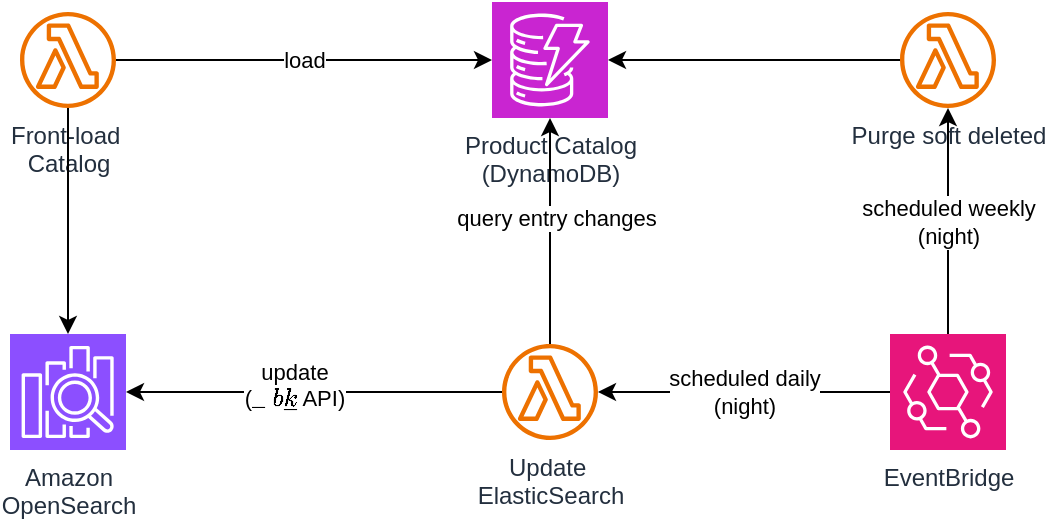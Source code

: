 <mxfile version="26.2.13">
  <diagram name="Page-1" id="lRxQwd0rOlLGwh3QVn5y">
    <mxGraphModel dx="1020" dy="627" grid="1" gridSize="10" guides="1" tooltips="1" connect="1" arrows="1" fold="1" page="1" pageScale="1" pageWidth="827" pageHeight="1169" math="0" shadow="0">
      <root>
        <mxCell id="0" />
        <mxCell id="1" parent="0" />
        <mxCell id="LmUohwAdHmwc-d6qP1Fo-2" value="Front-load&amp;nbsp;&lt;br&gt;Catalog" style="sketch=0;outlineConnect=0;fontColor=#232F3E;gradientColor=none;fillColor=#ED7100;strokeColor=none;dashed=0;verticalLabelPosition=bottom;verticalAlign=top;align=center;html=1;fontSize=12;fontStyle=0;aspect=fixed;pointerEvents=1;shape=mxgraph.aws4.lambda_function;" vertex="1" parent="1">
          <mxGeometry x="195" y="260" width="48" height="48" as="geometry" />
        </mxCell>
        <mxCell id="LmUohwAdHmwc-d6qP1Fo-4" value="Product Catalog&lt;br&gt;(DynamoDB)" style="sketch=0;points=[[0,0,0],[0.25,0,0],[0.5,0,0],[0.75,0,0],[1,0,0],[0,1,0],[0.25,1,0],[0.5,1,0],[0.75,1,0],[1,1,0],[0,0.25,0],[0,0.5,0],[0,0.75,0],[1,0.25,0],[1,0.5,0],[1,0.75,0]];outlineConnect=0;fontColor=#232F3E;fillColor=#C925D1;strokeColor=#ffffff;dashed=0;verticalLabelPosition=bottom;verticalAlign=top;align=center;html=1;fontSize=12;fontStyle=0;aspect=fixed;shape=mxgraph.aws4.resourceIcon;resIcon=mxgraph.aws4.dynamodb;" vertex="1" parent="1">
          <mxGeometry x="431" y="255" width="58" height="58" as="geometry" />
        </mxCell>
        <mxCell id="LmUohwAdHmwc-d6qP1Fo-5" value="EventBridge" style="sketch=0;points=[[0,0,0],[0.25,0,0],[0.5,0,0],[0.75,0,0],[1,0,0],[0,1,0],[0.25,1,0],[0.5,1,0],[0.75,1,0],[1,1,0],[0,0.25,0],[0,0.5,0],[0,0.75,0],[1,0.25,0],[1,0.5,0],[1,0.75,0]];outlineConnect=0;fontColor=#232F3E;fillColor=#E7157B;strokeColor=#ffffff;dashed=0;verticalLabelPosition=bottom;verticalAlign=top;align=center;html=1;fontSize=12;fontStyle=0;aspect=fixed;shape=mxgraph.aws4.resourceIcon;resIcon=mxgraph.aws4.eventbridge;" vertex="1" parent="1">
          <mxGeometry x="630" y="421" width="58" height="58" as="geometry" />
        </mxCell>
        <mxCell id="LmUohwAdHmwc-d6qP1Fo-6" value="scheduled daily &lt;br&gt;(night)" style="endArrow=classic;html=1;rounded=0;" edge="1" parent="1" source="LmUohwAdHmwc-d6qP1Fo-5" target="LmUohwAdHmwc-d6qP1Fo-16">
          <mxGeometry width="50" height="50" relative="1" as="geometry">
            <mxPoint x="390" y="300" as="sourcePoint" />
            <mxPoint x="440" y="250" as="targetPoint" />
          </mxGeometry>
        </mxCell>
        <mxCell id="LmUohwAdHmwc-d6qP1Fo-7" value="" style="endArrow=classic;html=1;rounded=0;entryX=0.5;entryY=1;entryDx=0;entryDy=0;entryPerimeter=0;" edge="1" parent="1" source="LmUohwAdHmwc-d6qP1Fo-16" target="LmUohwAdHmwc-d6qP1Fo-4">
          <mxGeometry width="50" height="50" relative="1" as="geometry">
            <mxPoint x="390" y="300" as="sourcePoint" />
            <mxPoint x="440" y="250" as="targetPoint" />
          </mxGeometry>
        </mxCell>
        <mxCell id="LmUohwAdHmwc-d6qP1Fo-8" value="query entry changes" style="edgeLabel;html=1;align=center;verticalAlign=middle;resizable=0;points=[];" vertex="1" connectable="0" parent="LmUohwAdHmwc-d6qP1Fo-7">
          <mxGeometry x="0.112" y="-3" relative="1" as="geometry">
            <mxPoint as="offset" />
          </mxGeometry>
        </mxCell>
        <mxCell id="LmUohwAdHmwc-d6qP1Fo-9" value="" style="endArrow=classic;html=1;rounded=0;entryX=1;entryY=0.5;entryDx=0;entryDy=0;entryPerimeter=0;" edge="1" parent="1" source="LmUohwAdHmwc-d6qP1Fo-16" target="LmUohwAdHmwc-d6qP1Fo-15">
          <mxGeometry width="50" height="50" relative="1" as="geometry">
            <mxPoint x="253" y="294" as="sourcePoint" />
            <mxPoint x="441" y="294" as="targetPoint" />
          </mxGeometry>
        </mxCell>
        <mxCell id="LmUohwAdHmwc-d6qP1Fo-10" value="update &lt;br&gt;(`_bulk` API)" style="edgeLabel;html=1;align=center;verticalAlign=middle;resizable=0;points=[];" vertex="1" connectable="0" parent="LmUohwAdHmwc-d6qP1Fo-9">
          <mxGeometry x="0.112" y="-3" relative="1" as="geometry">
            <mxPoint as="offset" />
          </mxGeometry>
        </mxCell>
        <mxCell id="LmUohwAdHmwc-d6qP1Fo-11" value="Purge soft&amp;nbsp;&lt;span style=&quot;background-color: transparent; color: light-dark(rgb(35, 47, 62), rgb(189, 199, 212));&quot;&gt;deleted&lt;/span&gt;" style="sketch=0;outlineConnect=0;fontColor=#232F3E;gradientColor=none;fillColor=#ED7100;strokeColor=none;dashed=0;verticalLabelPosition=bottom;verticalAlign=top;align=center;html=1;fontSize=12;fontStyle=0;aspect=fixed;pointerEvents=1;shape=mxgraph.aws4.lambda_function;" vertex="1" parent="1">
          <mxGeometry x="635" y="260" width="48" height="48" as="geometry" />
        </mxCell>
        <mxCell id="LmUohwAdHmwc-d6qP1Fo-12" value="scheduled weekly&lt;br&gt;(night)" style="endArrow=classic;html=1;rounded=0;" edge="1" parent="1" source="LmUohwAdHmwc-d6qP1Fo-5" target="LmUohwAdHmwc-d6qP1Fo-11">
          <mxGeometry width="50" height="50" relative="1" as="geometry">
            <mxPoint x="229" y="188" as="sourcePoint" />
            <mxPoint x="229" y="270" as="targetPoint" />
          </mxGeometry>
        </mxCell>
        <mxCell id="LmUohwAdHmwc-d6qP1Fo-13" value="" style="endArrow=classic;html=1;rounded=0;entryX=1;entryY=0.5;entryDx=0;entryDy=0;entryPerimeter=0;" edge="1" parent="1" source="LmUohwAdHmwc-d6qP1Fo-11" target="LmUohwAdHmwc-d6qP1Fo-4">
          <mxGeometry width="50" height="50" relative="1" as="geometry">
            <mxPoint x="258" y="159" as="sourcePoint" />
            <mxPoint x="441" y="159" as="targetPoint" />
          </mxGeometry>
        </mxCell>
        <mxCell id="LmUohwAdHmwc-d6qP1Fo-15" value="Amazon &lt;br&gt;OpenSearch" style="sketch=0;points=[[0,0,0],[0.25,0,0],[0.5,0,0],[0.75,0,0],[1,0,0],[0,1,0],[0.25,1,0],[0.5,1,0],[0.75,1,0],[1,1,0],[0,0.25,0],[0,0.5,0],[0,0.75,0],[1,0.25,0],[1,0.5,0],[1,0.75,0]];outlineConnect=0;fontColor=#232F3E;fillColor=#8C4FFF;strokeColor=#ffffff;dashed=0;verticalLabelPosition=bottom;verticalAlign=top;align=center;html=1;fontSize=12;fontStyle=0;aspect=fixed;shape=mxgraph.aws4.resourceIcon;resIcon=mxgraph.aws4.elasticsearch_service;" vertex="1" parent="1">
          <mxGeometry x="190" y="421" width="58" height="58" as="geometry" />
        </mxCell>
        <mxCell id="LmUohwAdHmwc-d6qP1Fo-16" value="Update&amp;nbsp;&lt;div&gt;ElasticSearch&lt;/div&gt;" style="sketch=0;outlineConnect=0;fontColor=#232F3E;gradientColor=none;fillColor=#ED7100;strokeColor=none;dashed=0;verticalLabelPosition=bottom;verticalAlign=top;align=center;html=1;fontSize=12;fontStyle=0;aspect=fixed;pointerEvents=1;shape=mxgraph.aws4.lambda_function;" vertex="1" parent="1">
          <mxGeometry x="436" y="426" width="48" height="48" as="geometry" />
        </mxCell>
        <mxCell id="LmUohwAdHmwc-d6qP1Fo-17" style="edgeStyle=orthogonalEdgeStyle;rounded=0;orthogonalLoop=1;jettySize=auto;html=1;entryX=0.5;entryY=0;entryDx=0;entryDy=0;entryPerimeter=0;" edge="1" parent="1" source="LmUohwAdHmwc-d6qP1Fo-2" target="LmUohwAdHmwc-d6qP1Fo-15">
          <mxGeometry relative="1" as="geometry" />
        </mxCell>
        <mxCell id="LmUohwAdHmwc-d6qP1Fo-18" value="load" style="edgeStyle=orthogonalEdgeStyle;rounded=0;orthogonalLoop=1;jettySize=auto;html=1;entryX=0;entryY=0.5;entryDx=0;entryDy=0;entryPerimeter=0;" edge="1" parent="1" source="LmUohwAdHmwc-d6qP1Fo-2" target="LmUohwAdHmwc-d6qP1Fo-4">
          <mxGeometry relative="1" as="geometry" />
        </mxCell>
      </root>
    </mxGraphModel>
  </diagram>
</mxfile>
